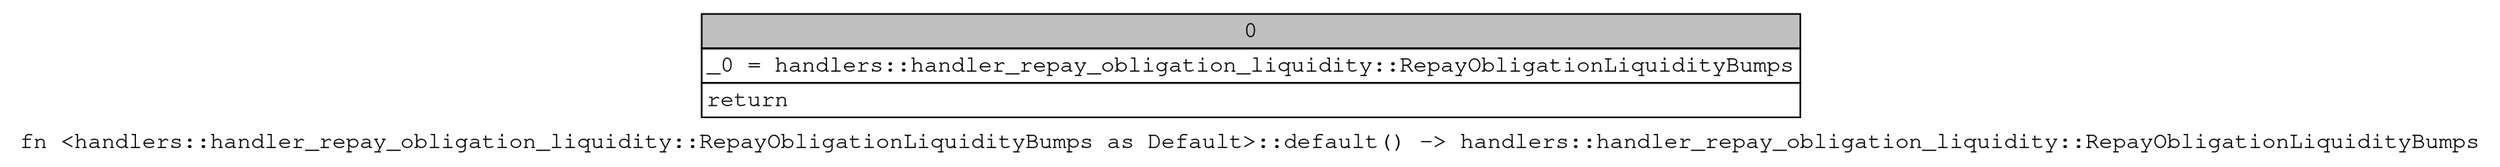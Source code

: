 digraph Mir_0_5386 {
    graph [fontname="Courier, monospace"];
    node [fontname="Courier, monospace"];
    edge [fontname="Courier, monospace"];
    label=<fn &lt;handlers::handler_repay_obligation_liquidity::RepayObligationLiquidityBumps as Default&gt;::default() -&gt; handlers::handler_repay_obligation_liquidity::RepayObligationLiquidityBumps<br align="left"/>>;
    bb0__0_5386 [shape="none", label=<<table border="0" cellborder="1" cellspacing="0"><tr><td bgcolor="gray" align="center" colspan="1">0</td></tr><tr><td align="left" balign="left">_0 = handlers::handler_repay_obligation_liquidity::RepayObligationLiquidityBumps<br/></td></tr><tr><td align="left">return</td></tr></table>>];
}
